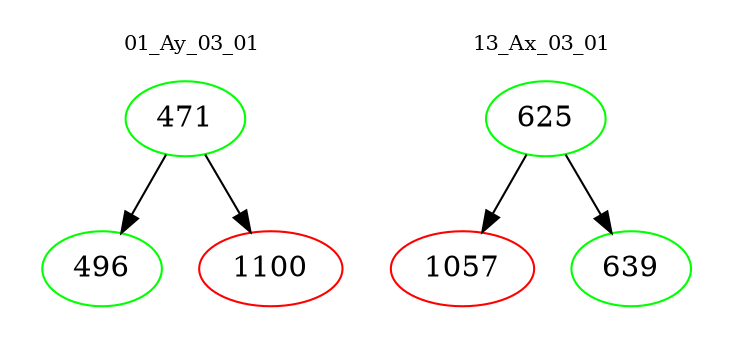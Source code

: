 digraph{
subgraph cluster_0 {
color = white
label = "01_Ay_03_01";
fontsize=10;
T0_471 [label="471", color="green"]
T0_471 -> T0_496 [color="black"]
T0_496 [label="496", color="green"]
T0_471 -> T0_1100 [color="black"]
T0_1100 [label="1100", color="red"]
}
subgraph cluster_1 {
color = white
label = "13_Ax_03_01";
fontsize=10;
T1_625 [label="625", color="green"]
T1_625 -> T1_1057 [color="black"]
T1_1057 [label="1057", color="red"]
T1_625 -> T1_639 [color="black"]
T1_639 [label="639", color="green"]
}
}
